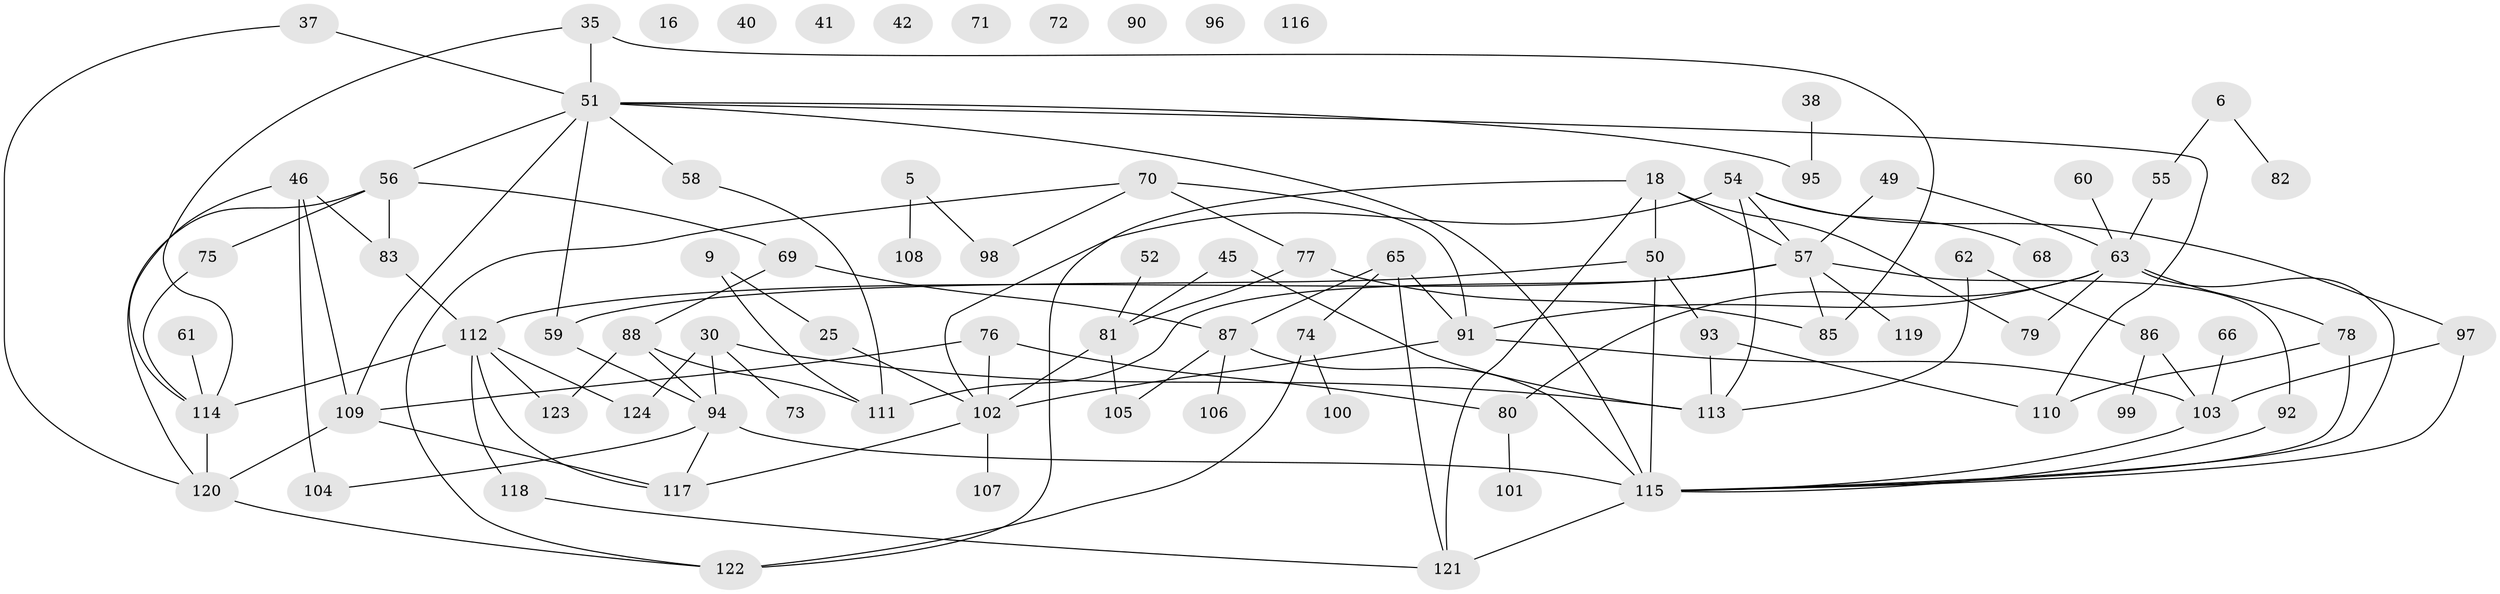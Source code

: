 // original degree distribution, {3: 0.21774193548387097, 2: 0.23387096774193547, 5: 0.12096774193548387, 4: 0.13709677419354838, 6: 0.04032258064516129, 1: 0.16129032258064516, 0: 0.07258064516129033, 7: 0.016129032258064516}
// Generated by graph-tools (version 1.1) at 2025/42/03/04/25 21:42:31]
// undirected, 86 vertices, 124 edges
graph export_dot {
graph [start="1"]
  node [color=gray90,style=filled];
  5;
  6;
  9;
  16;
  18 [super="+13"];
  25;
  30 [super="+8+14"];
  35;
  37;
  38;
  40;
  41;
  42;
  45;
  46;
  49;
  50;
  51 [super="+7+15"];
  52;
  54 [super="+21+39"];
  55;
  56 [super="+47"];
  57 [super="+17"];
  58 [super="+31"];
  59;
  60;
  61;
  62;
  63 [super="+36"];
  65 [super="+27+43"];
  66;
  68;
  69;
  70;
  71;
  72;
  73;
  74 [super="+20"];
  75;
  76;
  77;
  78 [super="+32"];
  79;
  80;
  81;
  82;
  83;
  85;
  86;
  87 [super="+1"];
  88 [super="+48"];
  90;
  91 [super="+26+34"];
  92;
  93;
  94 [super="+11"];
  95;
  96;
  97 [super="+89"];
  98;
  99;
  100;
  101;
  102 [super="+3"];
  103;
  104;
  105;
  106;
  107;
  108;
  109;
  110;
  111;
  112 [super="+84"];
  113 [super="+33"];
  114 [super="+19+29"];
  115 [super="+53+67+64"];
  116;
  117 [super="+23+28"];
  118;
  119;
  120;
  121;
  122;
  123 [super="+44"];
  124 [super="+22"];
  5 -- 98;
  5 -- 108;
  6 -- 55;
  6 -- 82;
  9 -- 25;
  9 -- 111;
  18 -- 50 [weight=2];
  18 -- 79;
  18 -- 121 [weight=2];
  18 -- 122;
  18 -- 57;
  25 -- 102;
  30 -- 113;
  30 -- 73;
  30 -- 94;
  30 -- 124;
  35 -- 51;
  35 -- 85;
  35 -- 114;
  37 -- 120;
  37 -- 51;
  38 -- 95;
  45 -- 81;
  45 -- 113;
  46 -- 83;
  46 -- 104;
  46 -- 109;
  46 -- 114;
  49 -- 57;
  49 -- 63;
  50 -- 59;
  50 -- 93;
  50 -- 115 [weight=2];
  51 -- 59;
  51 -- 109;
  51 -- 115 [weight=2];
  51 -- 56 [weight=2];
  51 -- 110;
  51 -- 95;
  51 -- 58;
  52 -- 81;
  54 -- 57;
  54 -- 102;
  54 -- 68;
  54 -- 97;
  54 -- 113;
  55 -- 63;
  56 -- 83;
  56 -- 69;
  56 -- 75;
  56 -- 120;
  57 -- 85;
  57 -- 92;
  57 -- 119;
  57 -- 111;
  57 -- 112;
  58 -- 111;
  59 -- 94;
  60 -- 63;
  61 -- 114;
  62 -- 86;
  62 -- 113;
  63 -- 79;
  63 -- 80;
  63 -- 91;
  63 -- 78;
  63 -- 115;
  65 -- 74;
  65 -- 121;
  65 -- 91;
  65 -- 87;
  66 -- 103;
  69 -- 87;
  69 -- 88;
  70 -- 77;
  70 -- 98;
  70 -- 122;
  70 -- 91;
  74 -- 100;
  74 -- 122;
  75 -- 114;
  76 -- 80;
  76 -- 102 [weight=2];
  76 -- 109;
  77 -- 81;
  77 -- 85;
  78 -- 110;
  78 -- 115;
  80 -- 101;
  81 -- 105;
  81 -- 102;
  83 -- 112;
  86 -- 99;
  86 -- 103;
  87 -- 105;
  87 -- 106;
  87 -- 115;
  88 -- 111;
  88 -- 94 [weight=2];
  88 -- 123;
  91 -- 103 [weight=2];
  91 -- 102;
  92 -- 115;
  93 -- 110;
  93 -- 113;
  94 -- 104;
  94 -- 115 [weight=2];
  94 -- 117;
  97 -- 103 [weight=2];
  97 -- 115;
  102 -- 107;
  102 -- 117;
  103 -- 115;
  109 -- 120;
  109 -- 117;
  112 -- 118;
  112 -- 114 [weight=2];
  112 -- 124;
  112 -- 117;
  112 -- 123;
  114 -- 120;
  115 -- 121;
  118 -- 121;
  120 -- 122;
}
